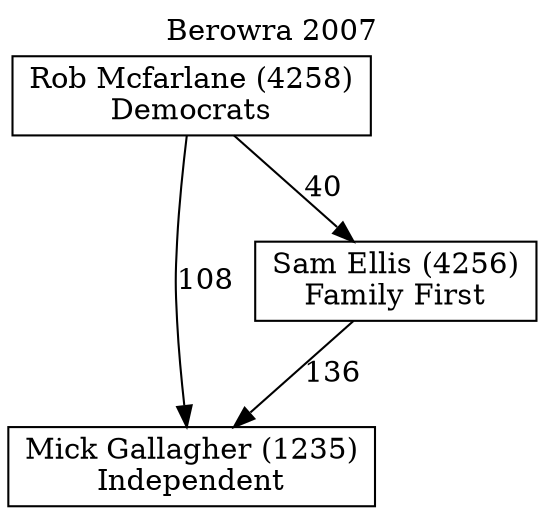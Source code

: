 // House preference flow
digraph "Mick Gallagher (1235)_Berowra_2007" {
	graph [label="Berowra 2007" labelloc=t mclimit=10]
	node [shape=box]
	"Mick Gallagher (1235)" [label="Mick Gallagher (1235)
Independent"]
	"Rob Mcfarlane (4258)" [label="Rob Mcfarlane (4258)
Democrats"]
	"Sam Ellis (4256)" [label="Sam Ellis (4256)
Family First"]
	"Rob Mcfarlane (4258)" -> "Mick Gallagher (1235)" [label=108]
	"Rob Mcfarlane (4258)" -> "Sam Ellis (4256)" [label=40]
	"Sam Ellis (4256)" -> "Mick Gallagher (1235)" [label=136]
}
